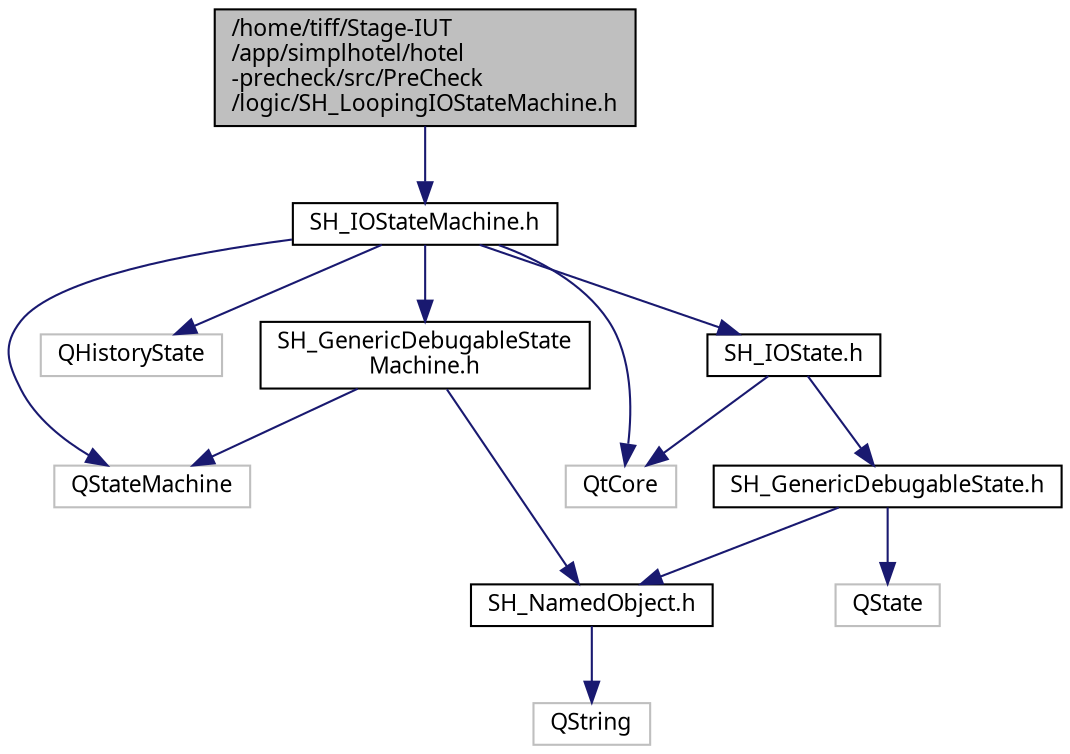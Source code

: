 digraph "/home/tiff/Stage-IUT/app/simplhotel/hotel-precheck/src/PreCheck/logic/SH_LoopingIOStateMachine.h"
{
 // INTERACTIVE_SVG=YES
  bgcolor="transparent";
  edge [fontname="Verdana",fontsize="11",labelfontname="Verdana",labelfontsize="11"];
  node [fontname="Verdana",fontsize="11",shape=record];
  Node1 [label="/home/tiff/Stage-IUT\l/app/simplhotel/hotel\l-precheck/src/PreCheck\l/logic/SH_LoopingIOStateMachine.h",height=0.2,width=0.4,color="black", fillcolor="grey75", style="filled" fontcolor="black"];
  Node1 -> Node2 [color="midnightblue",fontsize="11",style="solid",fontname="Verdana"];
  Node2 [label="SH_IOStateMachine.h",height=0.2,width=0.4,color="black",URL="$SH__IOStateMachine_8h.html"];
  Node2 -> Node3 [color="midnightblue",fontsize="11",style="solid",fontname="Verdana"];
  Node3 [label="QStateMachine",height=0.2,width=0.4,color="grey75"];
  Node2 -> Node4 [color="midnightblue",fontsize="11",style="solid",fontname="Verdana"];
  Node4 [label="QHistoryState",height=0.2,width=0.4,color="grey75"];
  Node2 -> Node5 [color="midnightblue",fontsize="11",style="solid",fontname="Verdana"];
  Node5 [label="QtCore",height=0.2,width=0.4,color="grey75"];
  Node2 -> Node6 [color="midnightblue",fontsize="11",style="solid",fontname="Verdana"];
  Node6 [label="SH_GenericDebugableState\lMachine.h",height=0.2,width=0.4,color="black",URL="$SH__GenericDebugableStateMachine_8h.html"];
  Node6 -> Node3 [color="midnightblue",fontsize="11",style="solid",fontname="Verdana"];
  Node6 -> Node7 [color="midnightblue",fontsize="11",style="solid",fontname="Verdana"];
  Node7 [label="SH_NamedObject.h",height=0.2,width=0.4,color="black",URL="$SH__NamedObject_8h.html"];
  Node7 -> Node8 [color="midnightblue",fontsize="11",style="solid",fontname="Verdana"];
  Node8 [label="QString",height=0.2,width=0.4,color="grey75"];
  Node2 -> Node9 [color="midnightblue",fontsize="11",style="solid",fontname="Verdana"];
  Node9 [label="SH_IOState.h",height=0.2,width=0.4,color="black",URL="$SH__IOState_8h.html"];
  Node9 -> Node10 [color="midnightblue",fontsize="11",style="solid",fontname="Verdana"];
  Node10 [label="SH_GenericDebugableState.h",height=0.2,width=0.4,color="black",URL="$SH__GenericDebugableState_8h.html"];
  Node10 -> Node11 [color="midnightblue",fontsize="11",style="solid",fontname="Verdana"];
  Node11 [label="QState",height=0.2,width=0.4,color="grey75"];
  Node10 -> Node7 [color="midnightblue",fontsize="11",style="solid",fontname="Verdana"];
  Node9 -> Node5 [color="midnightblue",fontsize="11",style="solid",fontname="Verdana"];
}
